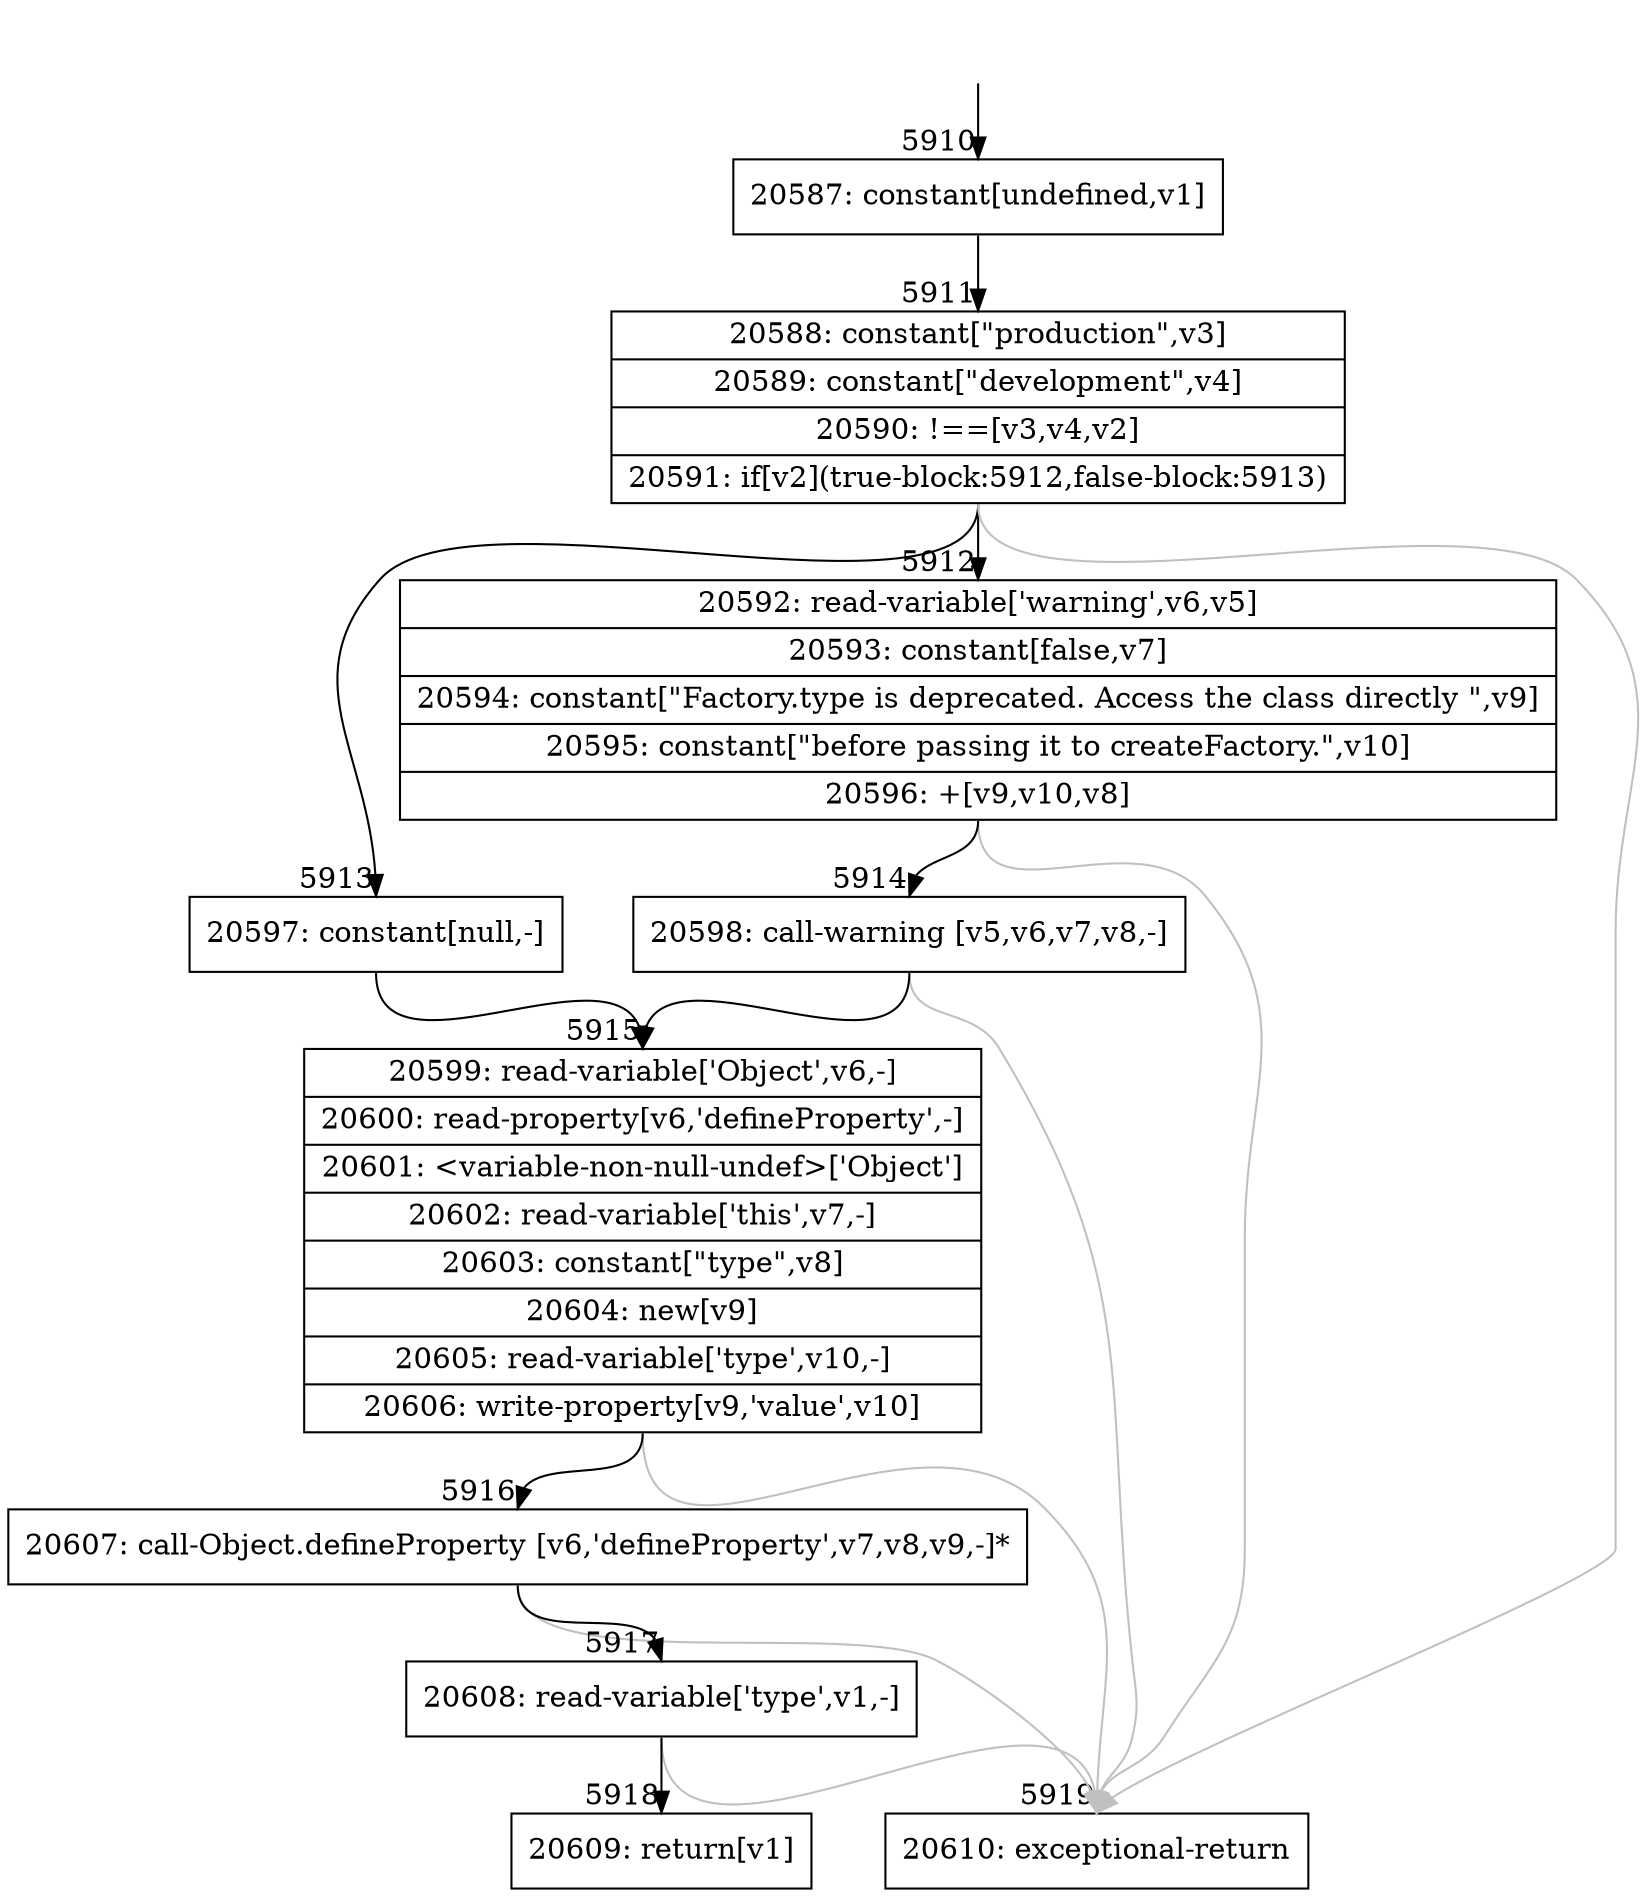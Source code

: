 digraph {
rankdir="TD"
BB_entry396[shape=none,label=""];
BB_entry396 -> BB5910 [tailport=s, headport=n, headlabel="    5910"]
BB5910 [shape=record label="{20587: constant[undefined,v1]}" ] 
BB5910 -> BB5911 [tailport=s, headport=n, headlabel="      5911"]
BB5911 [shape=record label="{20588: constant[\"production\",v3]|20589: constant[\"development\",v4]|20590: !==[v3,v4,v2]|20591: if[v2](true-block:5912,false-block:5913)}" ] 
BB5911 -> BB5912 [tailport=s, headport=n, headlabel="      5912"]
BB5911 -> BB5913 [tailport=s, headport=n, headlabel="      5913"]
BB5911 -> BB5919 [tailport=s, headport=n, color=gray, headlabel="      5919"]
BB5912 [shape=record label="{20592: read-variable['warning',v6,v5]|20593: constant[false,v7]|20594: constant[\"Factory.type is deprecated. Access the class directly \",v9]|20595: constant[\"before passing it to createFactory.\",v10]|20596: +[v9,v10,v8]}" ] 
BB5912 -> BB5914 [tailport=s, headport=n, headlabel="      5914"]
BB5912 -> BB5919 [tailport=s, headport=n, color=gray]
BB5913 [shape=record label="{20597: constant[null,-]}" ] 
BB5913 -> BB5915 [tailport=s, headport=n, headlabel="      5915"]
BB5914 [shape=record label="{20598: call-warning [v5,v6,v7,v8,-]}" ] 
BB5914 -> BB5915 [tailport=s, headport=n]
BB5914 -> BB5919 [tailport=s, headport=n, color=gray]
BB5915 [shape=record label="{20599: read-variable['Object',v6,-]|20600: read-property[v6,'defineProperty',-]|20601: \<variable-non-null-undef\>['Object']|20602: read-variable['this',v7,-]|20603: constant[\"type\",v8]|20604: new[v9]|20605: read-variable['type',v10,-]|20606: write-property[v9,'value',v10]}" ] 
BB5915 -> BB5916 [tailport=s, headport=n, headlabel="      5916"]
BB5915 -> BB5919 [tailport=s, headport=n, color=gray]
BB5916 [shape=record label="{20607: call-Object.defineProperty [v6,'defineProperty',v7,v8,v9,-]*}" ] 
BB5916 -> BB5917 [tailport=s, headport=n, headlabel="      5917"]
BB5916 -> BB5919 [tailport=s, headport=n, color=gray]
BB5917 [shape=record label="{20608: read-variable['type',v1,-]}" ] 
BB5917 -> BB5918 [tailport=s, headport=n, headlabel="      5918"]
BB5917 -> BB5919 [tailport=s, headport=n, color=gray]
BB5918 [shape=record label="{20609: return[v1]}" ] 
BB5919 [shape=record label="{20610: exceptional-return}" ] 
//#$~ 10542
}
